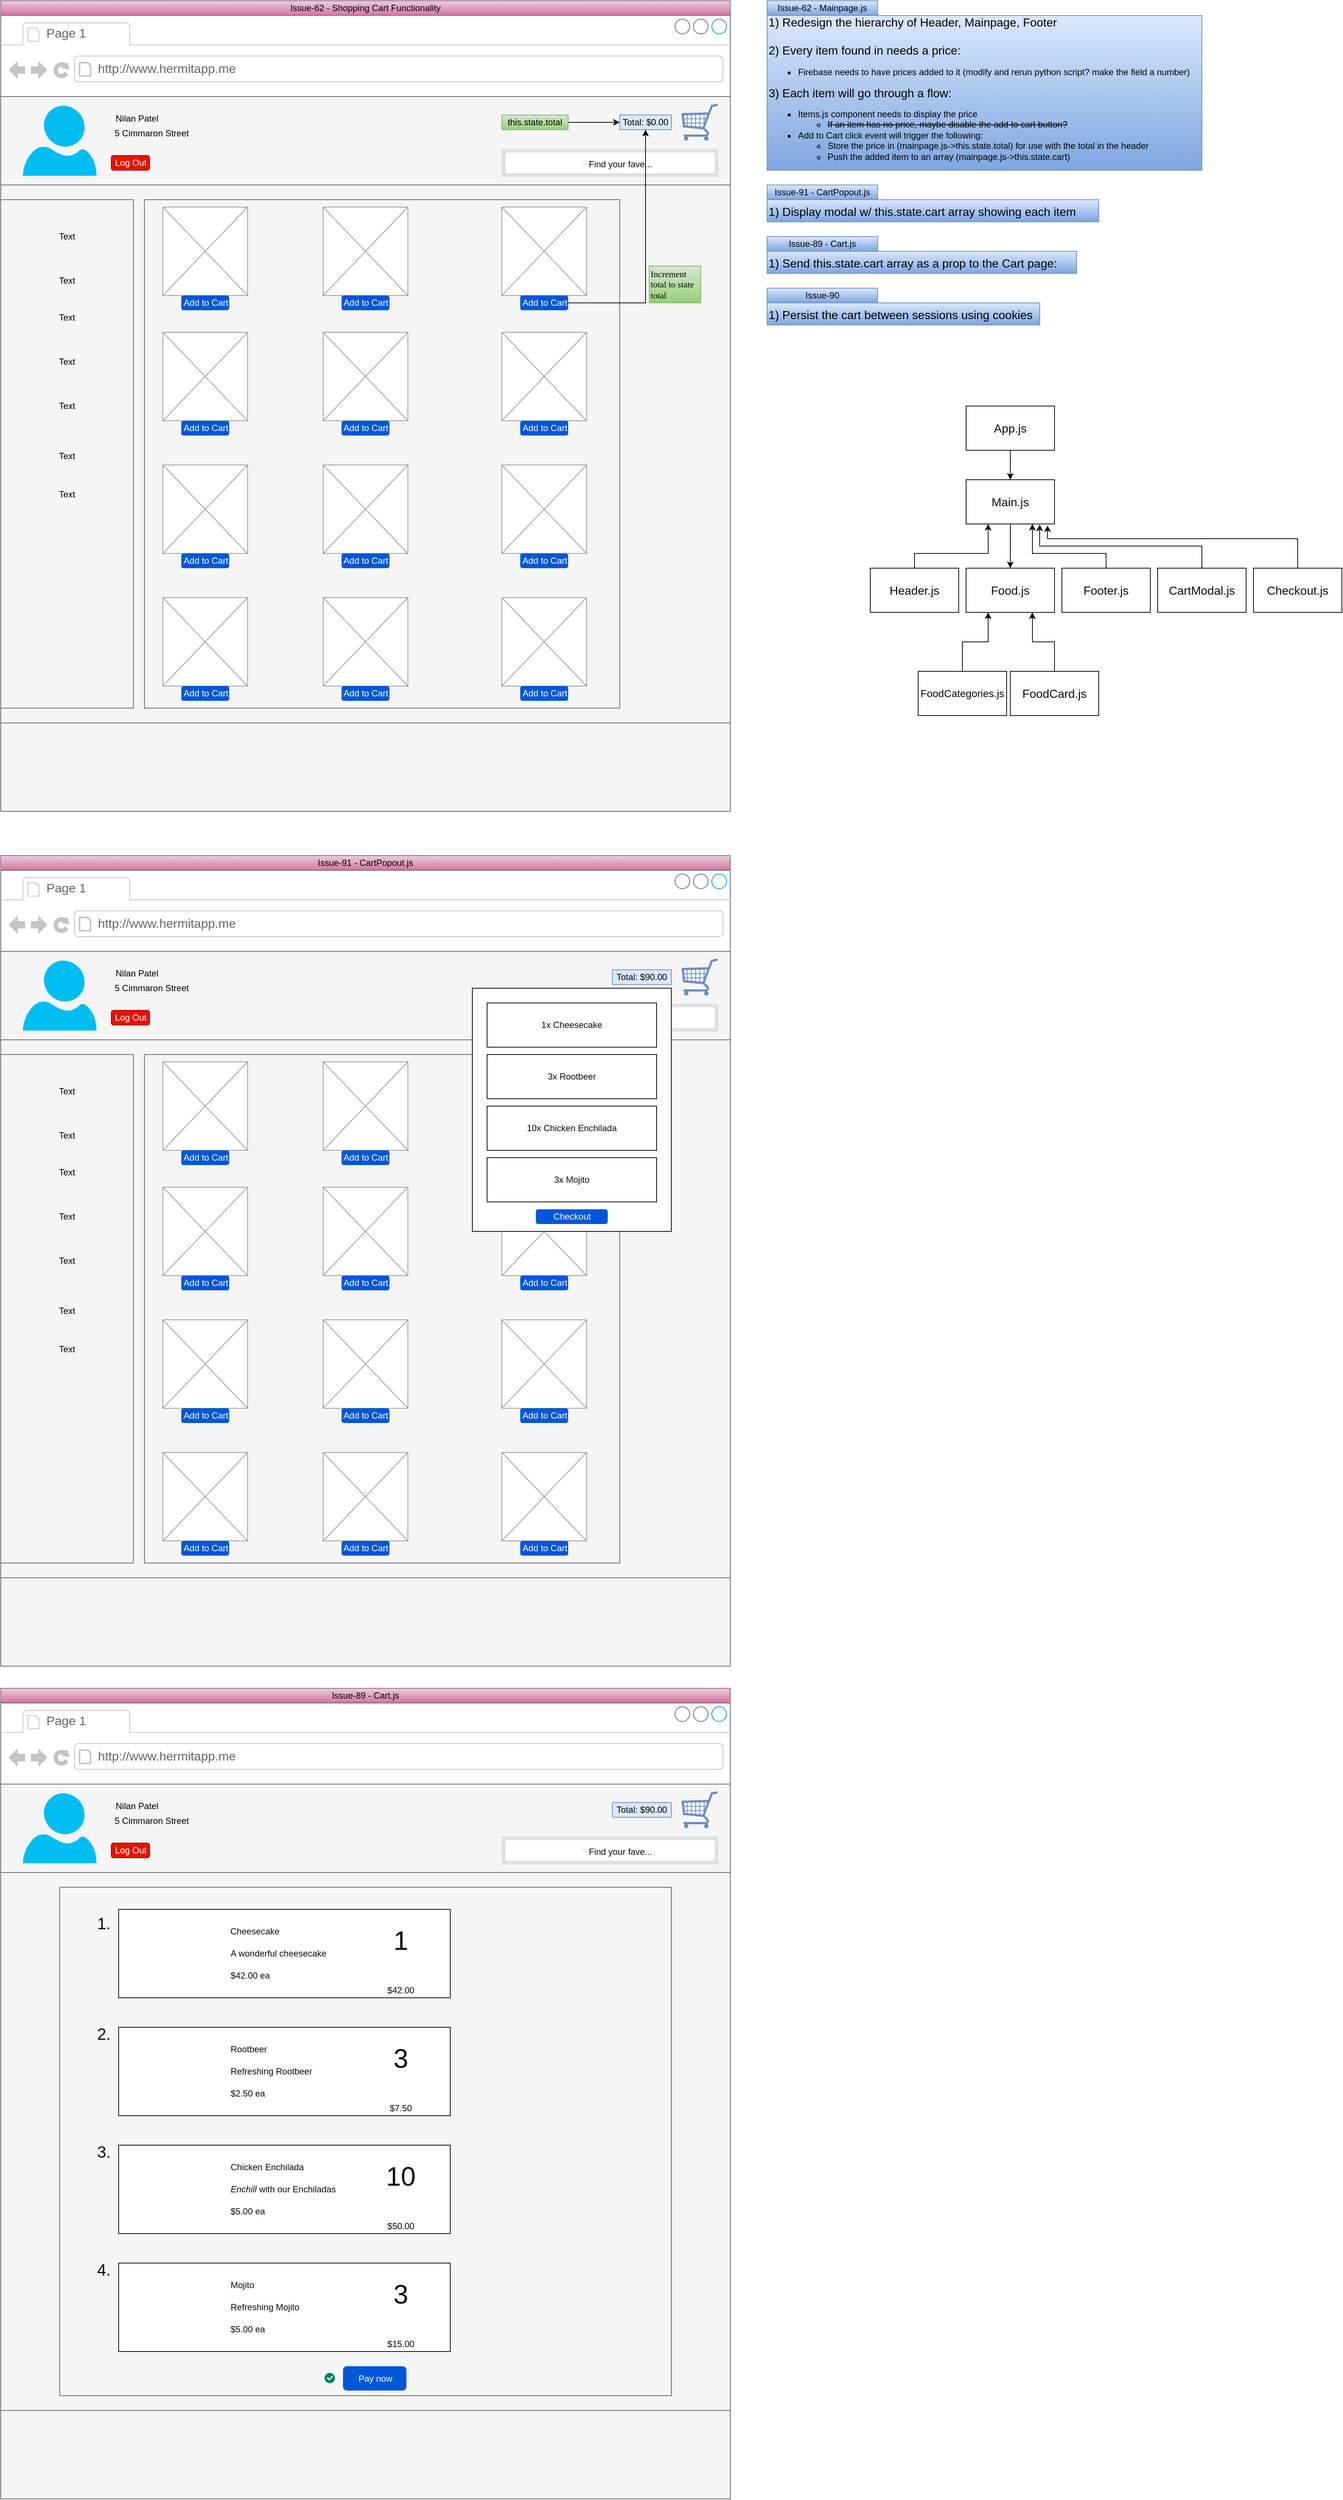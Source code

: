 <mxfile version="14.1.9" type="github">
  <diagram id="E8qc7Ti0PEUZ3x-3uVXx" name="Page-1">
    <mxGraphModel dx="1110" dy="1191" grid="1" gridSize="10" guides="1" tooltips="1" connect="1" arrows="1" fold="1" page="1" pageScale="1" pageWidth="850" pageHeight="1100" math="0" shadow="0">
      <root>
        <mxCell id="0" />
        <mxCell id="1" parent="0" />
        <mxCell id="voar_PhkFG0bLgyoQQv7-1" value="" style="strokeWidth=1;shadow=0;dashed=0;align=center;html=1;shape=mxgraph.mockup.containers.browserWindow;rSize=0;strokeColor=#666666;strokeColor2=#008cff;strokeColor3=#c4c4c4;mainText=,;recursiveResize=0;" parent="1" vertex="1">
          <mxGeometry x="880" y="40" width="990" height="1080" as="geometry" />
        </mxCell>
        <mxCell id="voar_PhkFG0bLgyoQQv7-365" value="" style="rounded=0;whiteSpace=wrap;html=1;gradientColor=#ea6b66;fontSize=12;align=left;fillColor=#f8cecc;strokeColor=#b85450;" parent="voar_PhkFG0bLgyoQQv7-1" vertex="1">
          <mxGeometry x="4" y="230" width="920" height="710" as="geometry" />
        </mxCell>
        <mxCell id="voar_PhkFG0bLgyoQQv7-2" value="" style="rounded=0;whiteSpace=wrap;html=1;align=left;fillColor=#f5f5f5;strokeColor=#666666;fontColor=#333333;" parent="voar_PhkFG0bLgyoQQv7-1" vertex="1">
          <mxGeometry y="230" width="990" height="730" as="geometry" />
        </mxCell>
        <mxCell id="voar_PhkFG0bLgyoQQv7-3" value="Page 1" style="strokeWidth=1;shadow=0;dashed=0;align=center;html=1;shape=mxgraph.mockup.containers.anchor;fontSize=17;fontColor=#666666;align=left;" parent="voar_PhkFG0bLgyoQQv7-1" vertex="1">
          <mxGeometry x="60" y="12" width="110" height="26" as="geometry" />
        </mxCell>
        <mxCell id="voar_PhkFG0bLgyoQQv7-4" value="http://www.hermitapp.me" style="strokeWidth=1;shadow=0;dashed=0;align=center;html=1;shape=mxgraph.mockup.containers.anchor;rSize=0;fontSize=17;fontColor=#666666;align=left;" parent="voar_PhkFG0bLgyoQQv7-1" vertex="1">
          <mxGeometry x="130" y="60" width="250" height="26" as="geometry" />
        </mxCell>
        <mxCell id="voar_PhkFG0bLgyoQQv7-5" value="" style="rounded=0;whiteSpace=wrap;html=1;fillColor=#f5f5f5;strokeColor=#666666;fontColor=#333333;" parent="voar_PhkFG0bLgyoQQv7-1" vertex="1">
          <mxGeometry y="110" width="990" height="120" as="geometry" />
        </mxCell>
        <mxCell id="voar_PhkFG0bLgyoQQv7-6" value="" style="verticalLabelPosition=bottom;html=1;verticalAlign=top;align=center;strokeColor=none;fillColor=#00BEF2;shape=mxgraph.azure.user;" parent="voar_PhkFG0bLgyoQQv7-1" vertex="1">
          <mxGeometry x="30" y="122.5" width="100" height="95" as="geometry" />
        </mxCell>
        <mxCell id="voar_PhkFG0bLgyoQQv7-7" value="Nilan Patel" style="text;html=1;strokeColor=none;fillColor=none;align=center;verticalAlign=middle;whiteSpace=wrap;rounded=0;" parent="voar_PhkFG0bLgyoQQv7-1" vertex="1">
          <mxGeometry x="150" y="130" width="70" height="20" as="geometry" />
        </mxCell>
        <mxCell id="voar_PhkFG0bLgyoQQv7-8" value="5 Cimmaron Street" style="text;html=1;strokeColor=none;fillColor=none;align=center;verticalAlign=middle;whiteSpace=wrap;rounded=0;" parent="voar_PhkFG0bLgyoQQv7-1" vertex="1">
          <mxGeometry x="150" y="150" width="110" height="20" as="geometry" />
        </mxCell>
        <mxCell id="voar_PhkFG0bLgyoQQv7-9" value="Log Out" style="rounded=1;fillColor=#e51400;align=center;strokeColor=#B20000;html=1;fontSize=12;fontColor=#ffffff;" parent="voar_PhkFG0bLgyoQQv7-1" vertex="1">
          <mxGeometry x="150" y="190" width="52" height="20" as="geometry" />
        </mxCell>
        <mxCell id="voar_PhkFG0bLgyoQQv7-10" value="" style="shape=rect;fillColor=#e0e0e0;strokeColor=none;" parent="voar_PhkFG0bLgyoQQv7-1" vertex="1">
          <mxGeometry x="680" y="181" width="294" height="38" as="geometry" />
        </mxCell>
        <mxCell id="voar_PhkFG0bLgyoQQv7-11" value="" style="html=1;strokeWidth=1;shadow=0;dashed=0;shape=mxgraph.ios7ui.marginRect;rx=3;ry=3;rectMargin=5;strokeColor=none;" parent="voar_PhkFG0bLgyoQQv7-10" vertex="1">
          <mxGeometry width="294" height="38" as="geometry" />
        </mxCell>
        <mxCell id="voar_PhkFG0bLgyoQQv7-12" value="Find your fave..." style="shape=mxgraph.ios7.icons.looking_glass;strokeColor=#e0e0e0;fillColor=none;labelPosition=right;verticalLabelPosition=middle;align=left;verticalAlign=middle;fontSize=12;fontStyle=0;spacingTop=2;fontColor=#0D0D0D;" parent="voar_PhkFG0bLgyoQQv7-10" vertex="1">
          <mxGeometry x="0.5" y="0.5" width="6" height="6" relative="1" as="geometry">
            <mxPoint x="-37" y="-3" as="offset" />
          </mxGeometry>
        </mxCell>
        <mxCell id="voar_PhkFG0bLgyoQQv7-13" value="" style="verticalLabelPosition=bottom;shadow=0;dashed=0;align=center;html=1;verticalAlign=top;strokeWidth=1;shape=mxgraph.mockup.misc.shoppingCart;strokeColor=#6c8ebf;fillColor=#dae8fc;" parent="voar_PhkFG0bLgyoQQv7-1" vertex="1">
          <mxGeometry x="924" y="120" width="50" height="50" as="geometry" />
        </mxCell>
        <mxCell id="voar_PhkFG0bLgyoQQv7-14" value="" style="rounded=0;whiteSpace=wrap;html=1;fillColor=#f5f5f5;strokeColor=#666666;fontColor=#333333;" parent="voar_PhkFG0bLgyoQQv7-1" vertex="1">
          <mxGeometry y="960" width="990" height="120" as="geometry" />
        </mxCell>
        <mxCell id="voar_PhkFG0bLgyoQQv7-15" value="Total: $0.00" style="text;html=1;strokeColor=#6c8ebf;fillColor=#dae8fc;align=center;verticalAlign=middle;whiteSpace=wrap;rounded=0;" parent="voar_PhkFG0bLgyoQQv7-1" vertex="1">
          <mxGeometry x="840" y="135" width="70" height="20" as="geometry" />
        </mxCell>
        <mxCell id="voar_PhkFG0bLgyoQQv7-16" value="" style="rounded=0;whiteSpace=wrap;html=1;fillColor=#f5f5f5;strokeColor=#666666;fontColor=#333333;" parent="voar_PhkFG0bLgyoQQv7-1" vertex="1">
          <mxGeometry y="250" width="180" height="690" as="geometry" />
        </mxCell>
        <mxCell id="voar_PhkFG0bLgyoQQv7-17" value="" style="rounded=0;whiteSpace=wrap;html=1;fillColor=#f5f5f5;strokeColor=#666666;fontColor=#333333;" parent="voar_PhkFG0bLgyoQQv7-1" vertex="1">
          <mxGeometry x="195" y="250" width="645" height="690" as="geometry" />
        </mxCell>
        <mxCell id="voar_PhkFG0bLgyoQQv7-18" value="Text" style="text;html=1;strokeColor=none;fillColor=none;align=center;verticalAlign=middle;whiteSpace=wrap;rounded=0;" parent="voar_PhkFG0bLgyoQQv7-1" vertex="1">
          <mxGeometry y="280" width="180" height="40" as="geometry" />
        </mxCell>
        <mxCell id="voar_PhkFG0bLgyoQQv7-19" value="Text" style="text;html=1;strokeColor=none;fillColor=none;align=center;verticalAlign=middle;whiteSpace=wrap;rounded=0;" parent="voar_PhkFG0bLgyoQQv7-1" vertex="1">
          <mxGeometry y="340" width="180" height="40" as="geometry" />
        </mxCell>
        <mxCell id="voar_PhkFG0bLgyoQQv7-20" value="Text" style="text;html=1;strokeColor=none;fillColor=none;align=center;verticalAlign=middle;whiteSpace=wrap;rounded=0;" parent="voar_PhkFG0bLgyoQQv7-1" vertex="1">
          <mxGeometry y="390" width="180" height="40" as="geometry" />
        </mxCell>
        <mxCell id="voar_PhkFG0bLgyoQQv7-21" value="Text" style="text;html=1;strokeColor=none;fillColor=none;align=center;verticalAlign=middle;whiteSpace=wrap;rounded=0;" parent="voar_PhkFG0bLgyoQQv7-1" vertex="1">
          <mxGeometry y="450" width="180" height="40" as="geometry" />
        </mxCell>
        <mxCell id="voar_PhkFG0bLgyoQQv7-22" value="Text" style="text;html=1;strokeColor=none;fillColor=none;align=center;verticalAlign=middle;whiteSpace=wrap;rounded=0;" parent="voar_PhkFG0bLgyoQQv7-1" vertex="1">
          <mxGeometry y="510" width="180" height="40" as="geometry" />
        </mxCell>
        <mxCell id="voar_PhkFG0bLgyoQQv7-23" value="Text" style="text;html=1;strokeColor=none;fillColor=none;align=center;verticalAlign=middle;whiteSpace=wrap;rounded=0;" parent="voar_PhkFG0bLgyoQQv7-1" vertex="1">
          <mxGeometry y="575" width="180" height="45" as="geometry" />
        </mxCell>
        <mxCell id="voar_PhkFG0bLgyoQQv7-24" value="Text" style="text;html=1;strokeColor=none;fillColor=none;align=center;verticalAlign=middle;whiteSpace=wrap;rounded=0;" parent="voar_PhkFG0bLgyoQQv7-1" vertex="1">
          <mxGeometry y="630" width="180" height="40" as="geometry" />
        </mxCell>
        <mxCell id="voar_PhkFG0bLgyoQQv7-25" value="" style="verticalLabelPosition=bottom;shadow=0;dashed=0;align=center;html=1;verticalAlign=top;strokeWidth=1;shape=mxgraph.mockup.graphics.simpleIcon;strokeColor=#999999;fillColor=#ffffff;" parent="voar_PhkFG0bLgyoQQv7-1" vertex="1">
          <mxGeometry x="220" y="790" width="115" height="120" as="geometry" />
        </mxCell>
        <mxCell id="voar_PhkFG0bLgyoQQv7-26" value="" style="verticalLabelPosition=bottom;shadow=0;dashed=0;align=center;html=1;verticalAlign=top;strokeWidth=1;shape=mxgraph.mockup.graphics.simpleIcon;strokeColor=#999999;fillColor=#ffffff;" parent="voar_PhkFG0bLgyoQQv7-1" vertex="1">
          <mxGeometry x="437.5" y="790" width="115" height="120" as="geometry" />
        </mxCell>
        <mxCell id="voar_PhkFG0bLgyoQQv7-27" value="" style="verticalLabelPosition=bottom;shadow=0;dashed=0;align=center;html=1;verticalAlign=top;strokeWidth=1;shape=mxgraph.mockup.graphics.simpleIcon;strokeColor=#999999;fillColor=#ffffff;" parent="voar_PhkFG0bLgyoQQv7-1" vertex="1">
          <mxGeometry x="680" y="790" width="115" height="120" as="geometry" />
        </mxCell>
        <mxCell id="voar_PhkFG0bLgyoQQv7-28" value="" style="verticalLabelPosition=bottom;shadow=0;dashed=0;align=center;html=1;verticalAlign=top;strokeWidth=1;shape=mxgraph.mockup.graphics.simpleIcon;strokeColor=#999999;fillColor=#ffffff;" parent="voar_PhkFG0bLgyoQQv7-1" vertex="1">
          <mxGeometry x="220" y="610" width="115" height="120" as="geometry" />
        </mxCell>
        <mxCell id="voar_PhkFG0bLgyoQQv7-29" value="" style="verticalLabelPosition=bottom;shadow=0;dashed=0;align=center;html=1;verticalAlign=top;strokeWidth=1;shape=mxgraph.mockup.graphics.simpleIcon;strokeColor=#999999;fillColor=#ffffff;" parent="voar_PhkFG0bLgyoQQv7-1" vertex="1">
          <mxGeometry x="437.5" y="610" width="115" height="120" as="geometry" />
        </mxCell>
        <mxCell id="voar_PhkFG0bLgyoQQv7-30" value="" style="verticalLabelPosition=bottom;shadow=0;dashed=0;align=center;html=1;verticalAlign=top;strokeWidth=1;shape=mxgraph.mockup.graphics.simpleIcon;strokeColor=#999999;fillColor=#ffffff;" parent="voar_PhkFG0bLgyoQQv7-1" vertex="1">
          <mxGeometry x="680" y="610" width="115" height="120" as="geometry" />
        </mxCell>
        <mxCell id="voar_PhkFG0bLgyoQQv7-31" value="" style="verticalLabelPosition=bottom;shadow=0;dashed=0;align=center;html=1;verticalAlign=top;strokeWidth=1;shape=mxgraph.mockup.graphics.simpleIcon;strokeColor=#999999;fillColor=#ffffff;" parent="voar_PhkFG0bLgyoQQv7-1" vertex="1">
          <mxGeometry x="220" y="430" width="115" height="120" as="geometry" />
        </mxCell>
        <mxCell id="voar_PhkFG0bLgyoQQv7-32" value="" style="verticalLabelPosition=bottom;shadow=0;dashed=0;align=center;html=1;verticalAlign=top;strokeWidth=1;shape=mxgraph.mockup.graphics.simpleIcon;strokeColor=#999999;fillColor=#ffffff;" parent="voar_PhkFG0bLgyoQQv7-1" vertex="1">
          <mxGeometry x="437.5" y="430" width="115" height="120" as="geometry" />
        </mxCell>
        <mxCell id="voar_PhkFG0bLgyoQQv7-33" value="" style="verticalLabelPosition=bottom;shadow=0;dashed=0;align=center;html=1;verticalAlign=top;strokeWidth=1;shape=mxgraph.mockup.graphics.simpleIcon;strokeColor=#999999;fillColor=#ffffff;" parent="voar_PhkFG0bLgyoQQv7-1" vertex="1">
          <mxGeometry x="680" y="430" width="115" height="120" as="geometry" />
        </mxCell>
        <mxCell id="voar_PhkFG0bLgyoQQv7-34" value="" style="verticalLabelPosition=bottom;shadow=0;dashed=0;align=center;html=1;verticalAlign=top;strokeWidth=1;shape=mxgraph.mockup.graphics.simpleIcon;strokeColor=#999999;fillColor=#ffffff;" parent="voar_PhkFG0bLgyoQQv7-1" vertex="1">
          <mxGeometry x="220" y="260" width="115" height="120" as="geometry" />
        </mxCell>
        <mxCell id="voar_PhkFG0bLgyoQQv7-35" value="" style="verticalLabelPosition=bottom;shadow=0;dashed=0;align=center;html=1;verticalAlign=top;strokeWidth=1;shape=mxgraph.mockup.graphics.simpleIcon;strokeColor=#999999;fillColor=#ffffff;" parent="voar_PhkFG0bLgyoQQv7-1" vertex="1">
          <mxGeometry x="437.5" y="260" width="115" height="120" as="geometry" />
        </mxCell>
        <mxCell id="voar_PhkFG0bLgyoQQv7-36" value="" style="verticalLabelPosition=bottom;shadow=0;dashed=0;align=center;html=1;verticalAlign=top;strokeWidth=1;shape=mxgraph.mockup.graphics.simpleIcon;strokeColor=#999999;fillColor=#ffffff;" parent="voar_PhkFG0bLgyoQQv7-1" vertex="1">
          <mxGeometry x="680" y="260" width="115" height="120" as="geometry" />
        </mxCell>
        <mxCell id="voar_PhkFG0bLgyoQQv7-49" value="Add to Cart" style="rounded=1;fillColor=#0057D8;align=center;strokeColor=none;html=1;fontColor=#ffffff;fontSize=12" parent="voar_PhkFG0bLgyoQQv7-1" vertex="1">
          <mxGeometry x="245" y="380" width="65" height="20" as="geometry" />
        </mxCell>
        <mxCell id="voar_PhkFG0bLgyoQQv7-64" value="Add to Cart" style="rounded=1;fillColor=#0057D8;align=center;strokeColor=none;html=1;fontColor=#ffffff;fontSize=12" parent="voar_PhkFG0bLgyoQQv7-1" vertex="1">
          <mxGeometry x="462.5" y="380" width="65" height="20" as="geometry" />
        </mxCell>
        <mxCell id="voar_PhkFG0bLgyoQQv7-75" style="edgeStyle=orthogonalEdgeStyle;rounded=0;orthogonalLoop=1;jettySize=auto;html=1;entryX=0.5;entryY=1;entryDx=0;entryDy=0;fontColor=#0D0D0D;" parent="voar_PhkFG0bLgyoQQv7-1" source="voar_PhkFG0bLgyoQQv7-65" target="voar_PhkFG0bLgyoQQv7-15" edge="1">
          <mxGeometry relative="1" as="geometry" />
        </mxCell>
        <mxCell id="voar_PhkFG0bLgyoQQv7-65" value="Add to Cart" style="rounded=1;fillColor=#0057D8;align=center;strokeColor=none;html=1;fontColor=#ffffff;fontSize=12" parent="voar_PhkFG0bLgyoQQv7-1" vertex="1">
          <mxGeometry x="705" y="380" width="65" height="20" as="geometry" />
        </mxCell>
        <mxCell id="voar_PhkFG0bLgyoQQv7-66" value="Add to Cart" style="rounded=1;fillColor=#0057D8;align=center;strokeColor=none;html=1;fontColor=#ffffff;fontSize=12" parent="voar_PhkFG0bLgyoQQv7-1" vertex="1">
          <mxGeometry x="245" y="550" width="65" height="20" as="geometry" />
        </mxCell>
        <mxCell id="voar_PhkFG0bLgyoQQv7-67" value="Add to Cart" style="rounded=1;fillColor=#0057D8;align=center;strokeColor=none;html=1;fontColor=#ffffff;fontSize=12" parent="voar_PhkFG0bLgyoQQv7-1" vertex="1">
          <mxGeometry x="462.5" y="550" width="65" height="20" as="geometry" />
        </mxCell>
        <mxCell id="voar_PhkFG0bLgyoQQv7-68" value="Add to Cart" style="rounded=1;fillColor=#0057D8;align=center;strokeColor=none;html=1;fontColor=#ffffff;fontSize=12" parent="voar_PhkFG0bLgyoQQv7-1" vertex="1">
          <mxGeometry x="705" y="550" width="65" height="20" as="geometry" />
        </mxCell>
        <mxCell id="voar_PhkFG0bLgyoQQv7-69" value="Add to Cart" style="rounded=1;fillColor=#0057D8;align=center;strokeColor=none;html=1;fontColor=#ffffff;fontSize=12" parent="voar_PhkFG0bLgyoQQv7-1" vertex="1">
          <mxGeometry x="245" y="730" width="65" height="20" as="geometry" />
        </mxCell>
        <mxCell id="voar_PhkFG0bLgyoQQv7-70" value="Add to Cart" style="rounded=1;fillColor=#0057D8;align=center;strokeColor=none;html=1;fontColor=#ffffff;fontSize=12" parent="voar_PhkFG0bLgyoQQv7-1" vertex="1">
          <mxGeometry x="462.5" y="730" width="65" height="20" as="geometry" />
        </mxCell>
        <mxCell id="voar_PhkFG0bLgyoQQv7-71" value="Add to Cart" style="rounded=1;fillColor=#0057D8;align=center;strokeColor=none;html=1;fontColor=#ffffff;fontSize=12" parent="voar_PhkFG0bLgyoQQv7-1" vertex="1">
          <mxGeometry x="705" y="730" width="65" height="20" as="geometry" />
        </mxCell>
        <mxCell id="voar_PhkFG0bLgyoQQv7-72" value="Add to Cart" style="rounded=1;fillColor=#0057D8;align=center;strokeColor=none;html=1;fontColor=#ffffff;fontSize=12" parent="voar_PhkFG0bLgyoQQv7-1" vertex="1">
          <mxGeometry x="245" y="910" width="65" height="20" as="geometry" />
        </mxCell>
        <mxCell id="voar_PhkFG0bLgyoQQv7-73" value="Add to Cart" style="rounded=1;fillColor=#0057D8;align=center;strokeColor=none;html=1;fontColor=#ffffff;fontSize=12" parent="voar_PhkFG0bLgyoQQv7-1" vertex="1">
          <mxGeometry x="462.5" y="910" width="65" height="20" as="geometry" />
        </mxCell>
        <mxCell id="voar_PhkFG0bLgyoQQv7-74" value="Add to Cart" style="rounded=1;fillColor=#0057D8;align=center;strokeColor=none;html=1;fontColor=#ffffff;fontSize=12" parent="voar_PhkFG0bLgyoQQv7-1" vertex="1">
          <mxGeometry x="705" y="910" width="65" height="20" as="geometry" />
        </mxCell>
        <mxCell id="voar_PhkFG0bLgyoQQv7-76" value="&lt;div align=&quot;left&quot;&gt;&lt;font face=&quot;Verdana&quot;&gt;Increment total to state total&lt;/font&gt;&lt;/div&gt;" style="text;html=1;strokeColor=#82b366;fillColor=#d5e8d4;align=left;verticalAlign=middle;whiteSpace=wrap;rounded=0;gradientColor=#97d077;" parent="voar_PhkFG0bLgyoQQv7-1" vertex="1">
          <mxGeometry x="880" y="340" width="70" height="50" as="geometry" />
        </mxCell>
        <mxCell id="voar_PhkFG0bLgyoQQv7-79" style="edgeStyle=orthogonalEdgeStyle;rounded=0;orthogonalLoop=1;jettySize=auto;html=1;fontColor=#0D0D0D;" parent="voar_PhkFG0bLgyoQQv7-1" source="voar_PhkFG0bLgyoQQv7-78" target="voar_PhkFG0bLgyoQQv7-15" edge="1">
          <mxGeometry relative="1" as="geometry" />
        </mxCell>
        <mxCell id="voar_PhkFG0bLgyoQQv7-78" value="this.state.total" style="text;html=1;align=center;verticalAlign=middle;whiteSpace=wrap;rounded=0;fillColor=#d5e8d4;strokeColor=#82b366;gradientColor=#97d077;" parent="voar_PhkFG0bLgyoQQv7-1" vertex="1">
          <mxGeometry x="680" y="135" width="90" height="20" as="geometry" />
        </mxCell>
        <mxCell id="voar_PhkFG0bLgyoQQv7-80" value="&lt;div align=&quot;left&quot;&gt;&lt;font style=&quot;font-size: 16px&quot;&gt;1) Redesign the hierarchy of Header, Mainpage, Footer&lt;br&gt;&lt;/font&gt;&lt;/div&gt;&lt;div align=&quot;left&quot;&gt;&lt;font style=&quot;font-size: 16px&quot;&gt;&lt;br&gt;&lt;/font&gt;&lt;/div&gt;&lt;div align=&quot;left&quot;&gt;&lt;font style=&quot;font-size: 16px&quot;&gt;2) &lt;/font&gt;&lt;font style=&quot;font-size: 16px&quot;&gt;Every item found in needs a price:&lt;br&gt;&lt;/font&gt;&lt;/div&gt;&lt;div style=&quot;font-size: 16px&quot; align=&quot;left&quot;&gt;&lt;ul style=&quot;font-size: 12px&quot;&gt;&lt;li&gt;&lt;font style=&quot;font-size: 12px&quot;&gt;Firebase needs to have prices added to it (modify and rerun python script? make the field a number)&lt;/font&gt;&lt;br&gt;&lt;/li&gt;&lt;/ul&gt;&lt;div&gt;3) Each item will go through a flow:&lt;br&gt;&lt;/div&gt;&lt;div style=&quot;font-size: 12px&quot;&gt;&lt;ul&gt;&lt;li&gt;Items.js component needs to display the price&lt;/li&gt;&lt;ul&gt;&lt;li&gt;&lt;strike&gt;If an item has no price, maybe disable the add to cart button?&lt;/strike&gt;&lt;br&gt;&lt;/li&gt;&lt;/ul&gt;&lt;li&gt;Add to Cart click event will trigger the following:&lt;/li&gt;&lt;ul&gt;&lt;li&gt;Store the price in (mainpage.js-&amp;gt;this.state.total) for use with the total in the header&lt;br&gt;&lt;/li&gt;&lt;li&gt;Push the added item to an array (mainpage.js-&amp;gt;this.state.cart)&lt;/li&gt;&lt;/ul&gt;&lt;/ul&gt;&lt;/div&gt;&lt;/div&gt;" style="text;html=1;strokeColor=#6c8ebf;fillColor=#dae8fc;align=left;verticalAlign=middle;whiteSpace=wrap;rounded=0;fontSize=12;gradientColor=#7ea6e0;" parent="1" vertex="1">
          <mxGeometry x="1920" y="40" width="590" height="210" as="geometry" />
        </mxCell>
        <mxCell id="Zj7qV_2XkBF9BXG2GJdS-5" style="edgeStyle=orthogonalEdgeStyle;rounded=0;orthogonalLoop=1;jettySize=auto;html=1;entryX=0.25;entryY=1;entryDx=0;entryDy=0;" parent="1" source="voar_PhkFG0bLgyoQQv7-81" target="Zj7qV_2XkBF9BXG2GJdS-1" edge="1">
          <mxGeometry relative="1" as="geometry" />
        </mxCell>
        <mxCell id="voar_PhkFG0bLgyoQQv7-81" value="&lt;font style=&quot;font-size: 14px&quot;&gt;FoodCategories.js&lt;/font&gt;" style="rounded=0;whiteSpace=wrap;html=1;gradientColor=none;fontSize=12;fontColor=#0D0D0D;" parent="1" vertex="1">
          <mxGeometry x="2125" y="930" width="120" height="60" as="geometry" />
        </mxCell>
        <mxCell id="Zj7qV_2XkBF9BXG2GJdS-6" style="edgeStyle=orthogonalEdgeStyle;rounded=0;orthogonalLoop=1;jettySize=auto;html=1;entryX=0.75;entryY=1;entryDx=0;entryDy=0;" parent="1" source="voar_PhkFG0bLgyoQQv7-82" target="Zj7qV_2XkBF9BXG2GJdS-1" edge="1">
          <mxGeometry relative="1" as="geometry" />
        </mxCell>
        <mxCell id="voar_PhkFG0bLgyoQQv7-82" value="&lt;font style=&quot;font-size: 16px&quot;&gt;FoodCard.js&lt;/font&gt;" style="rounded=0;whiteSpace=wrap;html=1;gradientColor=none;fontSize=12;fontColor=#0D0D0D;" parent="1" vertex="1">
          <mxGeometry x="2250" y="930" width="120" height="60" as="geometry" />
        </mxCell>
        <mxCell id="Zj7qV_2XkBF9BXG2GJdS-2" style="edgeStyle=orthogonalEdgeStyle;rounded=0;orthogonalLoop=1;jettySize=auto;html=1;entryX=0.5;entryY=0;entryDx=0;entryDy=0;" parent="1" source="voar_PhkFG0bLgyoQQv7-103" target="Zj7qV_2XkBF9BXG2GJdS-1" edge="1">
          <mxGeometry relative="1" as="geometry" />
        </mxCell>
        <mxCell id="voar_PhkFG0bLgyoQQv7-103" value="&lt;div style=&quot;font-size: 16px&quot;&gt;Main.js&lt;/div&gt;" style="rounded=0;whiteSpace=wrap;html=1;gradientColor=none;fontSize=12;fontColor=#0D0D0D;" parent="1" vertex="1">
          <mxGeometry x="2190" y="670" width="120" height="60" as="geometry" />
        </mxCell>
        <mxCell id="voar_PhkFG0bLgyoQQv7-109" style="edgeStyle=orthogonalEdgeStyle;rounded=0;orthogonalLoop=1;jettySize=auto;html=1;entryX=0.5;entryY=0;entryDx=0;entryDy=0;fontSize=12;fontColor=#0D0D0D;" parent="1" source="voar_PhkFG0bLgyoQQv7-105" target="voar_PhkFG0bLgyoQQv7-103" edge="1">
          <mxGeometry relative="1" as="geometry" />
        </mxCell>
        <mxCell id="voar_PhkFG0bLgyoQQv7-105" value="&lt;div style=&quot;font-size: 16px&quot;&gt;&lt;font style=&quot;font-size: 16px&quot;&gt;App.js&lt;/font&gt;&lt;/div&gt;" style="rounded=0;whiteSpace=wrap;html=1;gradientColor=none;fontSize=12;fontColor=#0D0D0D;" parent="1" vertex="1">
          <mxGeometry x="2190" y="570" width="120" height="60" as="geometry" />
        </mxCell>
        <mxCell id="Zj7qV_2XkBF9BXG2GJdS-8" style="edgeStyle=orthogonalEdgeStyle;rounded=0;orthogonalLoop=1;jettySize=auto;html=1;entryX=0.75;entryY=1;entryDx=0;entryDy=0;" parent="1" source="voar_PhkFG0bLgyoQQv7-107" target="voar_PhkFG0bLgyoQQv7-103" edge="1">
          <mxGeometry relative="1" as="geometry">
            <Array as="points">
              <mxPoint x="2380" y="770" />
              <mxPoint x="2280" y="770" />
            </Array>
          </mxGeometry>
        </mxCell>
        <mxCell id="voar_PhkFG0bLgyoQQv7-107" value="&lt;font style=&quot;font-size: 16px&quot;&gt;Footer.js&lt;/font&gt;" style="rounded=0;whiteSpace=wrap;html=1;gradientColor=none;fontSize=12;fontColor=#0D0D0D;" parent="1" vertex="1">
          <mxGeometry x="2320" y="790" width="120" height="60" as="geometry" />
        </mxCell>
        <mxCell id="Zj7qV_2XkBF9BXG2GJdS-11" style="edgeStyle=orthogonalEdgeStyle;rounded=0;orthogonalLoop=1;jettySize=auto;html=1;entryX=0.25;entryY=1;entryDx=0;entryDy=0;" parent="1" source="voar_PhkFG0bLgyoQQv7-108" target="voar_PhkFG0bLgyoQQv7-103" edge="1">
          <mxGeometry relative="1" as="geometry">
            <Array as="points">
              <mxPoint x="2120" y="770" />
              <mxPoint x="2220" y="770" />
            </Array>
          </mxGeometry>
        </mxCell>
        <mxCell id="voar_PhkFG0bLgyoQQv7-108" value="&lt;font style=&quot;font-size: 16px&quot;&gt;Header.js&lt;/font&gt;" style="rounded=0;whiteSpace=wrap;html=1;gradientColor=none;fontSize=12;fontColor=#0D0D0D;" parent="1" vertex="1">
          <mxGeometry x="2060" y="790" width="120" height="60" as="geometry" />
        </mxCell>
        <mxCell id="Zj7qV_2XkBF9BXG2GJdS-12" style="edgeStyle=orthogonalEdgeStyle;rounded=0;orthogonalLoop=1;jettySize=auto;html=1;entryX=0.832;entryY=1.014;entryDx=0;entryDy=0;entryPerimeter=0;" parent="1" source="voar_PhkFG0bLgyoQQv7-112" target="voar_PhkFG0bLgyoQQv7-103" edge="1">
          <mxGeometry relative="1" as="geometry">
            <Array as="points">
              <mxPoint x="2510" y="760" />
              <mxPoint x="2290" y="760" />
            </Array>
          </mxGeometry>
        </mxCell>
        <mxCell id="voar_PhkFG0bLgyoQQv7-112" value="&lt;font style=&quot;font-size: 16px&quot;&gt;CartModal.js&lt;/font&gt;" style="rounded=0;whiteSpace=wrap;html=1;gradientColor=none;fontSize=12;fontColor=#0D0D0D;" parent="1" vertex="1">
          <mxGeometry x="2450" y="790" width="120" height="60" as="geometry" />
        </mxCell>
        <mxCell id="Zj7qV_2XkBF9BXG2GJdS-9" style="edgeStyle=orthogonalEdgeStyle;rounded=0;orthogonalLoop=1;jettySize=auto;html=1;entryX=0.921;entryY=1.033;entryDx=0;entryDy=0;entryPerimeter=0;" parent="1" source="voar_PhkFG0bLgyoQQv7-113" target="voar_PhkFG0bLgyoQQv7-103" edge="1">
          <mxGeometry relative="1" as="geometry">
            <Array as="points">
              <mxPoint x="2640" y="750" />
              <mxPoint x="2300" y="750" />
            </Array>
          </mxGeometry>
        </mxCell>
        <mxCell id="voar_PhkFG0bLgyoQQv7-113" value="&lt;font style=&quot;font-size: 16px&quot;&gt;Checkout.js&lt;/font&gt;" style="rounded=0;whiteSpace=wrap;html=1;gradientColor=none;fontSize=12;fontColor=#0D0D0D;" parent="1" vertex="1">
          <mxGeometry x="2580" y="790" width="120" height="60" as="geometry" />
        </mxCell>
        <mxCell id="voar_PhkFG0bLgyoQQv7-123" value="&lt;font style=&quot;font-size: 16px&quot;&gt;1) Persist the cart between sessions using cookies&lt;br&gt;&lt;/font&gt;" style="text;whiteSpace=wrap;html=1;fontSize=12;gradientColor=#7ea6e0;fillColor=#dae8fc;strokeColor=#6c8ebf;" parent="1" vertex="1">
          <mxGeometry x="1920" y="430" width="370" height="30" as="geometry" />
        </mxCell>
        <mxCell id="voar_PhkFG0bLgyoQQv7-124" value="&lt;font style=&quot;font-size: 16px&quot;&gt;1) Send this.state.cart array as a prop to the Cart page:&lt;/font&gt;" style="text;whiteSpace=wrap;html=1;fontSize=12;gradientColor=#7ea6e0;fillColor=#dae8fc;strokeColor=#6c8ebf;" parent="1" vertex="1">
          <mxGeometry x="1920" y="360" width="420" height="30" as="geometry" />
        </mxCell>
        <mxCell id="voar_PhkFG0bLgyoQQv7-125" value="Issue-62 - Mainpage.js" style="text;html=1;align=center;verticalAlign=middle;whiteSpace=wrap;rounded=0;fontSize=12;gradientColor=#7ea6e0;fillColor=#dae8fc;strokeColor=#6c8ebf;" parent="1" vertex="1">
          <mxGeometry x="1920" y="20" width="150" height="20" as="geometry" />
        </mxCell>
        <mxCell id="voar_PhkFG0bLgyoQQv7-126" value="Issue-89 - Cart.js" style="text;html=1;align=center;verticalAlign=middle;whiteSpace=wrap;rounded=0;fontSize=12;gradientColor=#7ea6e0;fillColor=#dae8fc;strokeColor=#6c8ebf;" parent="1" vertex="1">
          <mxGeometry x="1920" y="340" width="150" height="20" as="geometry" />
        </mxCell>
        <mxCell id="voar_PhkFG0bLgyoQQv7-127" value="Issue-90" style="text;html=1;align=center;verticalAlign=middle;whiteSpace=wrap;rounded=0;fontSize=12;gradientColor=#7ea6e0;fillColor=#dae8fc;strokeColor=#6c8ebf;" parent="1" vertex="1">
          <mxGeometry x="1920" y="410" width="150" height="20" as="geometry" />
        </mxCell>
        <mxCell id="voar_PhkFG0bLgyoQQv7-129" value="Issue-62 - Shopping Cart Functionality" style="text;html=1;align=center;verticalAlign=middle;whiteSpace=wrap;rounded=0;fontSize=12;gradientColor=#d5739d;fillColor=#e6d0de;strokeColor=#996185;" parent="1" vertex="1">
          <mxGeometry x="880" y="20" width="990" height="20" as="geometry" />
        </mxCell>
        <mxCell id="voar_PhkFG0bLgyoQQv7-183" value="Issue-91 - CartPopout.js" style="text;html=1;align=center;verticalAlign=middle;whiteSpace=wrap;rounded=0;fontSize=12;gradientColor=#d5739d;fillColor=#e6d0de;strokeColor=#996185;" parent="1" vertex="1">
          <mxGeometry x="880" y="1180" width="990" height="20" as="geometry" />
        </mxCell>
        <mxCell id="voar_PhkFG0bLgyoQQv7-184" value="" style="strokeWidth=1;shadow=0;dashed=0;align=center;html=1;shape=mxgraph.mockup.containers.browserWindow;rSize=0;strokeColor=#666666;strokeColor2=#008cff;strokeColor3=#c4c4c4;mainText=,;recursiveResize=0;" parent="1" vertex="1">
          <mxGeometry x="880" y="1200" width="990" height="1080" as="geometry" />
        </mxCell>
        <mxCell id="voar_PhkFG0bLgyoQQv7-185" value="" style="rounded=0;whiteSpace=wrap;html=1;align=left;fillColor=#f5f5f5;strokeColor=#666666;fontColor=#333333;" parent="voar_PhkFG0bLgyoQQv7-184" vertex="1">
          <mxGeometry y="230" width="990" height="730" as="geometry" />
        </mxCell>
        <mxCell id="voar_PhkFG0bLgyoQQv7-186" value="Page 1" style="strokeWidth=1;shadow=0;dashed=0;align=center;html=1;shape=mxgraph.mockup.containers.anchor;fontSize=17;fontColor=#666666;align=left;" parent="voar_PhkFG0bLgyoQQv7-184" vertex="1">
          <mxGeometry x="60" y="12" width="110" height="26" as="geometry" />
        </mxCell>
        <mxCell id="voar_PhkFG0bLgyoQQv7-187" value="http://www.hermitapp.me" style="strokeWidth=1;shadow=0;dashed=0;align=center;html=1;shape=mxgraph.mockup.containers.anchor;rSize=0;fontSize=17;fontColor=#666666;align=left;" parent="voar_PhkFG0bLgyoQQv7-184" vertex="1">
          <mxGeometry x="130" y="60" width="250" height="26" as="geometry" />
        </mxCell>
        <mxCell id="voar_PhkFG0bLgyoQQv7-188" value="" style="rounded=0;whiteSpace=wrap;html=1;fillColor=#f5f5f5;strokeColor=#666666;fontColor=#333333;" parent="voar_PhkFG0bLgyoQQv7-184" vertex="1">
          <mxGeometry y="110" width="990" height="120" as="geometry" />
        </mxCell>
        <mxCell id="voar_PhkFG0bLgyoQQv7-189" value="" style="verticalLabelPosition=bottom;html=1;verticalAlign=top;align=center;strokeColor=none;fillColor=#00BEF2;shape=mxgraph.azure.user;" parent="voar_PhkFG0bLgyoQQv7-184" vertex="1">
          <mxGeometry x="30" y="122.5" width="100" height="95" as="geometry" />
        </mxCell>
        <mxCell id="voar_PhkFG0bLgyoQQv7-190" value="Nilan Patel" style="text;html=1;strokeColor=none;fillColor=none;align=center;verticalAlign=middle;whiteSpace=wrap;rounded=0;" parent="voar_PhkFG0bLgyoQQv7-184" vertex="1">
          <mxGeometry x="150" y="130" width="70" height="20" as="geometry" />
        </mxCell>
        <mxCell id="voar_PhkFG0bLgyoQQv7-191" value="5 Cimmaron Street" style="text;html=1;strokeColor=none;fillColor=none;align=center;verticalAlign=middle;whiteSpace=wrap;rounded=0;" parent="voar_PhkFG0bLgyoQQv7-184" vertex="1">
          <mxGeometry x="150" y="150" width="110" height="20" as="geometry" />
        </mxCell>
        <mxCell id="voar_PhkFG0bLgyoQQv7-192" value="Log Out" style="rounded=1;fillColor=#e51400;align=center;strokeColor=#B20000;html=1;fontSize=12;fontColor=#ffffff;" parent="voar_PhkFG0bLgyoQQv7-184" vertex="1">
          <mxGeometry x="150" y="190" width="52" height="20" as="geometry" />
        </mxCell>
        <mxCell id="voar_PhkFG0bLgyoQQv7-193" value="" style="shape=rect;fillColor=#e0e0e0;strokeColor=none;" parent="voar_PhkFG0bLgyoQQv7-184" vertex="1">
          <mxGeometry x="680" y="181" width="294" height="38" as="geometry" />
        </mxCell>
        <mxCell id="voar_PhkFG0bLgyoQQv7-194" value="" style="html=1;strokeWidth=1;shadow=0;dashed=0;shape=mxgraph.ios7ui.marginRect;rx=3;ry=3;rectMargin=5;strokeColor=none;" parent="voar_PhkFG0bLgyoQQv7-193" vertex="1">
          <mxGeometry width="294" height="38" as="geometry" />
        </mxCell>
        <mxCell id="voar_PhkFG0bLgyoQQv7-195" value="Find your fave..." style="shape=mxgraph.ios7.icons.looking_glass;strokeColor=#e0e0e0;fillColor=none;labelPosition=right;verticalLabelPosition=middle;align=left;verticalAlign=middle;fontSize=12;fontStyle=0;spacingTop=2;fontColor=#0D0D0D;" parent="voar_PhkFG0bLgyoQQv7-193" vertex="1">
          <mxGeometry x="0.5" y="0.5" width="6" height="6" relative="1" as="geometry">
            <mxPoint x="-37" y="-3" as="offset" />
          </mxGeometry>
        </mxCell>
        <mxCell id="voar_PhkFG0bLgyoQQv7-196" value="" style="verticalLabelPosition=bottom;shadow=0;dashed=0;align=center;html=1;verticalAlign=top;strokeWidth=1;shape=mxgraph.mockup.misc.shoppingCart;strokeColor=#6c8ebf;fillColor=#dae8fc;" parent="voar_PhkFG0bLgyoQQv7-184" vertex="1">
          <mxGeometry x="924" y="120" width="50" height="50" as="geometry" />
        </mxCell>
        <mxCell id="voar_PhkFG0bLgyoQQv7-197" value="" style="rounded=0;whiteSpace=wrap;html=1;fillColor=#f5f5f5;strokeColor=#666666;fontColor=#333333;" parent="voar_PhkFG0bLgyoQQv7-184" vertex="1">
          <mxGeometry y="960" width="990" height="120" as="geometry" />
        </mxCell>
        <mxCell id="voar_PhkFG0bLgyoQQv7-198" value="Total: $90.00" style="text;html=1;strokeColor=#6c8ebf;fillColor=#dae8fc;align=center;verticalAlign=middle;whiteSpace=wrap;rounded=0;" parent="voar_PhkFG0bLgyoQQv7-184" vertex="1">
          <mxGeometry x="830" y="135" width="80" height="20" as="geometry" />
        </mxCell>
        <mxCell id="voar_PhkFG0bLgyoQQv7-199" value="" style="rounded=0;whiteSpace=wrap;html=1;fillColor=#f5f5f5;strokeColor=#666666;fontColor=#333333;" parent="voar_PhkFG0bLgyoQQv7-184" vertex="1">
          <mxGeometry y="250" width="180" height="690" as="geometry" />
        </mxCell>
        <mxCell id="voar_PhkFG0bLgyoQQv7-200" value="" style="rounded=0;whiteSpace=wrap;html=1;fillColor=#f5f5f5;strokeColor=#666666;fontColor=#333333;" parent="voar_PhkFG0bLgyoQQv7-184" vertex="1">
          <mxGeometry x="195" y="250" width="645" height="690" as="geometry" />
        </mxCell>
        <mxCell id="voar_PhkFG0bLgyoQQv7-201" value="Text" style="text;html=1;strokeColor=none;fillColor=none;align=center;verticalAlign=middle;whiteSpace=wrap;rounded=0;" parent="voar_PhkFG0bLgyoQQv7-184" vertex="1">
          <mxGeometry y="280" width="180" height="40" as="geometry" />
        </mxCell>
        <mxCell id="voar_PhkFG0bLgyoQQv7-202" value="Text" style="text;html=1;strokeColor=none;fillColor=none;align=center;verticalAlign=middle;whiteSpace=wrap;rounded=0;" parent="voar_PhkFG0bLgyoQQv7-184" vertex="1">
          <mxGeometry y="340" width="180" height="40" as="geometry" />
        </mxCell>
        <mxCell id="voar_PhkFG0bLgyoQQv7-203" value="Text" style="text;html=1;strokeColor=none;fillColor=none;align=center;verticalAlign=middle;whiteSpace=wrap;rounded=0;" parent="voar_PhkFG0bLgyoQQv7-184" vertex="1">
          <mxGeometry y="390" width="180" height="40" as="geometry" />
        </mxCell>
        <mxCell id="voar_PhkFG0bLgyoQQv7-204" value="Text" style="text;html=1;strokeColor=none;fillColor=none;align=center;verticalAlign=middle;whiteSpace=wrap;rounded=0;" parent="voar_PhkFG0bLgyoQQv7-184" vertex="1">
          <mxGeometry y="450" width="180" height="40" as="geometry" />
        </mxCell>
        <mxCell id="voar_PhkFG0bLgyoQQv7-205" value="Text" style="text;html=1;strokeColor=none;fillColor=none;align=center;verticalAlign=middle;whiteSpace=wrap;rounded=0;" parent="voar_PhkFG0bLgyoQQv7-184" vertex="1">
          <mxGeometry y="510" width="180" height="40" as="geometry" />
        </mxCell>
        <mxCell id="voar_PhkFG0bLgyoQQv7-206" value="Text" style="text;html=1;strokeColor=none;fillColor=none;align=center;verticalAlign=middle;whiteSpace=wrap;rounded=0;" parent="voar_PhkFG0bLgyoQQv7-184" vertex="1">
          <mxGeometry y="575" width="180" height="45" as="geometry" />
        </mxCell>
        <mxCell id="voar_PhkFG0bLgyoQQv7-207" value="Text" style="text;html=1;strokeColor=none;fillColor=none;align=center;verticalAlign=middle;whiteSpace=wrap;rounded=0;" parent="voar_PhkFG0bLgyoQQv7-184" vertex="1">
          <mxGeometry y="630" width="180" height="40" as="geometry" />
        </mxCell>
        <mxCell id="voar_PhkFG0bLgyoQQv7-208" value="" style="verticalLabelPosition=bottom;shadow=0;dashed=0;align=center;html=1;verticalAlign=top;strokeWidth=1;shape=mxgraph.mockup.graphics.simpleIcon;strokeColor=#999999;fillColor=#ffffff;" parent="voar_PhkFG0bLgyoQQv7-184" vertex="1">
          <mxGeometry x="220" y="790" width="115" height="120" as="geometry" />
        </mxCell>
        <mxCell id="voar_PhkFG0bLgyoQQv7-209" value="" style="verticalLabelPosition=bottom;shadow=0;dashed=0;align=center;html=1;verticalAlign=top;strokeWidth=1;shape=mxgraph.mockup.graphics.simpleIcon;strokeColor=#999999;fillColor=#ffffff;" parent="voar_PhkFG0bLgyoQQv7-184" vertex="1">
          <mxGeometry x="437.5" y="790" width="115" height="120" as="geometry" />
        </mxCell>
        <mxCell id="voar_PhkFG0bLgyoQQv7-210" value="" style="verticalLabelPosition=bottom;shadow=0;dashed=0;align=center;html=1;verticalAlign=top;strokeWidth=1;shape=mxgraph.mockup.graphics.simpleIcon;strokeColor=#999999;fillColor=#ffffff;" parent="voar_PhkFG0bLgyoQQv7-184" vertex="1">
          <mxGeometry x="680" y="790" width="115" height="120" as="geometry" />
        </mxCell>
        <mxCell id="voar_PhkFG0bLgyoQQv7-211" value="" style="verticalLabelPosition=bottom;shadow=0;dashed=0;align=center;html=1;verticalAlign=top;strokeWidth=1;shape=mxgraph.mockup.graphics.simpleIcon;strokeColor=#999999;fillColor=#ffffff;" parent="voar_PhkFG0bLgyoQQv7-184" vertex="1">
          <mxGeometry x="220" y="610" width="115" height="120" as="geometry" />
        </mxCell>
        <mxCell id="voar_PhkFG0bLgyoQQv7-212" value="" style="verticalLabelPosition=bottom;shadow=0;dashed=0;align=center;html=1;verticalAlign=top;strokeWidth=1;shape=mxgraph.mockup.graphics.simpleIcon;strokeColor=#999999;fillColor=#ffffff;" parent="voar_PhkFG0bLgyoQQv7-184" vertex="1">
          <mxGeometry x="437.5" y="610" width="115" height="120" as="geometry" />
        </mxCell>
        <mxCell id="voar_PhkFG0bLgyoQQv7-213" value="" style="verticalLabelPosition=bottom;shadow=0;dashed=0;align=center;html=1;verticalAlign=top;strokeWidth=1;shape=mxgraph.mockup.graphics.simpleIcon;strokeColor=#999999;fillColor=#ffffff;" parent="voar_PhkFG0bLgyoQQv7-184" vertex="1">
          <mxGeometry x="680" y="610" width="115" height="120" as="geometry" />
        </mxCell>
        <mxCell id="voar_PhkFG0bLgyoQQv7-214" value="" style="verticalLabelPosition=bottom;shadow=0;dashed=0;align=center;html=1;verticalAlign=top;strokeWidth=1;shape=mxgraph.mockup.graphics.simpleIcon;strokeColor=#999999;fillColor=#ffffff;" parent="voar_PhkFG0bLgyoQQv7-184" vertex="1">
          <mxGeometry x="220" y="430" width="115" height="120" as="geometry" />
        </mxCell>
        <mxCell id="voar_PhkFG0bLgyoQQv7-215" value="" style="verticalLabelPosition=bottom;shadow=0;dashed=0;align=center;html=1;verticalAlign=top;strokeWidth=1;shape=mxgraph.mockup.graphics.simpleIcon;strokeColor=#999999;fillColor=#ffffff;" parent="voar_PhkFG0bLgyoQQv7-184" vertex="1">
          <mxGeometry x="437.5" y="430" width="115" height="120" as="geometry" />
        </mxCell>
        <mxCell id="voar_PhkFG0bLgyoQQv7-216" value="" style="verticalLabelPosition=bottom;shadow=0;dashed=0;align=center;html=1;verticalAlign=top;strokeWidth=1;shape=mxgraph.mockup.graphics.simpleIcon;strokeColor=#999999;fillColor=#ffffff;" parent="voar_PhkFG0bLgyoQQv7-184" vertex="1">
          <mxGeometry x="680" y="430" width="115" height="120" as="geometry" />
        </mxCell>
        <mxCell id="voar_PhkFG0bLgyoQQv7-217" value="" style="verticalLabelPosition=bottom;shadow=0;dashed=0;align=center;html=1;verticalAlign=top;strokeWidth=1;shape=mxgraph.mockup.graphics.simpleIcon;strokeColor=#999999;fillColor=#ffffff;" parent="voar_PhkFG0bLgyoQQv7-184" vertex="1">
          <mxGeometry x="220" y="260" width="115" height="120" as="geometry" />
        </mxCell>
        <mxCell id="voar_PhkFG0bLgyoQQv7-218" value="" style="verticalLabelPosition=bottom;shadow=0;dashed=0;align=center;html=1;verticalAlign=top;strokeWidth=1;shape=mxgraph.mockup.graphics.simpleIcon;strokeColor=#999999;fillColor=#ffffff;" parent="voar_PhkFG0bLgyoQQv7-184" vertex="1">
          <mxGeometry x="437.5" y="260" width="115" height="120" as="geometry" />
        </mxCell>
        <mxCell id="voar_PhkFG0bLgyoQQv7-219" value="" style="verticalLabelPosition=bottom;shadow=0;dashed=0;align=center;html=1;verticalAlign=top;strokeWidth=1;shape=mxgraph.mockup.graphics.simpleIcon;strokeColor=#999999;fillColor=#ffffff;" parent="voar_PhkFG0bLgyoQQv7-184" vertex="1">
          <mxGeometry x="680" y="260" width="115" height="120" as="geometry" />
        </mxCell>
        <mxCell id="voar_PhkFG0bLgyoQQv7-220" value="Add to Cart" style="rounded=1;fillColor=#0057D8;align=center;strokeColor=none;html=1;fontColor=#ffffff;fontSize=12" parent="voar_PhkFG0bLgyoQQv7-184" vertex="1">
          <mxGeometry x="245" y="380" width="65" height="20" as="geometry" />
        </mxCell>
        <mxCell id="voar_PhkFG0bLgyoQQv7-221" value="Add to Cart" style="rounded=1;fillColor=#0057D8;align=center;strokeColor=none;html=1;fontColor=#ffffff;fontSize=12" parent="voar_PhkFG0bLgyoQQv7-184" vertex="1">
          <mxGeometry x="462.5" y="380" width="65" height="20" as="geometry" />
        </mxCell>
        <mxCell id="voar_PhkFG0bLgyoQQv7-223" value="Add to Cart" style="rounded=1;fillColor=#0057D8;align=center;strokeColor=none;html=1;fontColor=#ffffff;fontSize=12" parent="voar_PhkFG0bLgyoQQv7-184" vertex="1">
          <mxGeometry x="705" y="380" width="65" height="20" as="geometry" />
        </mxCell>
        <mxCell id="voar_PhkFG0bLgyoQQv7-224" value="Add to Cart" style="rounded=1;fillColor=#0057D8;align=center;strokeColor=none;html=1;fontColor=#ffffff;fontSize=12" parent="voar_PhkFG0bLgyoQQv7-184" vertex="1">
          <mxGeometry x="245" y="550" width="65" height="20" as="geometry" />
        </mxCell>
        <mxCell id="voar_PhkFG0bLgyoQQv7-225" value="Add to Cart" style="rounded=1;fillColor=#0057D8;align=center;strokeColor=none;html=1;fontColor=#ffffff;fontSize=12" parent="voar_PhkFG0bLgyoQQv7-184" vertex="1">
          <mxGeometry x="462.5" y="550" width="65" height="20" as="geometry" />
        </mxCell>
        <mxCell id="voar_PhkFG0bLgyoQQv7-226" value="Add to Cart" style="rounded=1;fillColor=#0057D8;align=center;strokeColor=none;html=1;fontColor=#ffffff;fontSize=12" parent="voar_PhkFG0bLgyoQQv7-184" vertex="1">
          <mxGeometry x="705" y="550" width="65" height="20" as="geometry" />
        </mxCell>
        <mxCell id="voar_PhkFG0bLgyoQQv7-227" value="Add to Cart" style="rounded=1;fillColor=#0057D8;align=center;strokeColor=none;html=1;fontColor=#ffffff;fontSize=12" parent="voar_PhkFG0bLgyoQQv7-184" vertex="1">
          <mxGeometry x="245" y="730" width="65" height="20" as="geometry" />
        </mxCell>
        <mxCell id="voar_PhkFG0bLgyoQQv7-228" value="Add to Cart" style="rounded=1;fillColor=#0057D8;align=center;strokeColor=none;html=1;fontColor=#ffffff;fontSize=12" parent="voar_PhkFG0bLgyoQQv7-184" vertex="1">
          <mxGeometry x="462.5" y="730" width="65" height="20" as="geometry" />
        </mxCell>
        <mxCell id="voar_PhkFG0bLgyoQQv7-229" value="Add to Cart" style="rounded=1;fillColor=#0057D8;align=center;strokeColor=none;html=1;fontColor=#ffffff;fontSize=12" parent="voar_PhkFG0bLgyoQQv7-184" vertex="1">
          <mxGeometry x="705" y="730" width="65" height="20" as="geometry" />
        </mxCell>
        <mxCell id="voar_PhkFG0bLgyoQQv7-230" value="Add to Cart" style="rounded=1;fillColor=#0057D8;align=center;strokeColor=none;html=1;fontColor=#ffffff;fontSize=12" parent="voar_PhkFG0bLgyoQQv7-184" vertex="1">
          <mxGeometry x="245" y="910" width="65" height="20" as="geometry" />
        </mxCell>
        <mxCell id="voar_PhkFG0bLgyoQQv7-231" value="Add to Cart" style="rounded=1;fillColor=#0057D8;align=center;strokeColor=none;html=1;fontColor=#ffffff;fontSize=12" parent="voar_PhkFG0bLgyoQQv7-184" vertex="1">
          <mxGeometry x="462.5" y="910" width="65" height="20" as="geometry" />
        </mxCell>
        <mxCell id="voar_PhkFG0bLgyoQQv7-232" value="Add to Cart" style="rounded=1;fillColor=#0057D8;align=center;strokeColor=none;html=1;fontColor=#ffffff;fontSize=12" parent="voar_PhkFG0bLgyoQQv7-184" vertex="1">
          <mxGeometry x="705" y="910" width="65" height="20" as="geometry" />
        </mxCell>
        <mxCell id="voar_PhkFG0bLgyoQQv7-236" value="" style="rounded=0;whiteSpace=wrap;html=1;gradientColor=none;fontSize=12;fontColor=#0D0D0D;" parent="voar_PhkFG0bLgyoQQv7-184" vertex="1">
          <mxGeometry x="640" y="160" width="270" height="330" as="geometry" />
        </mxCell>
        <mxCell id="voar_PhkFG0bLgyoQQv7-238" value="&lt;div align=&quot;right&quot;&gt;1x Cheesecake&lt;br&gt;&lt;/div&gt;" style="rounded=0;whiteSpace=wrap;html=1;gradientColor=none;fontSize=12;fontColor=#0D0D0D;" parent="voar_PhkFG0bLgyoQQv7-184" vertex="1">
          <mxGeometry x="660" y="180" width="230" height="60" as="geometry" />
        </mxCell>
        <mxCell id="voar_PhkFG0bLgyoQQv7-239" value="&lt;div align=&quot;right&quot;&gt;3x Rootbeer&lt;br&gt;&lt;/div&gt;" style="rounded=0;whiteSpace=wrap;html=1;gradientColor=none;fontSize=12;fontColor=#0D0D0D;" parent="voar_PhkFG0bLgyoQQv7-184" vertex="1">
          <mxGeometry x="660" y="250" width="230" height="60" as="geometry" />
        </mxCell>
        <mxCell id="voar_PhkFG0bLgyoQQv7-240" value="&lt;div align=&quot;right&quot;&gt;10x Chicken Enchilada&lt;br&gt;&lt;/div&gt;" style="rounded=0;whiteSpace=wrap;html=1;gradientColor=none;fontSize=12;fontColor=#0D0D0D;" parent="voar_PhkFG0bLgyoQQv7-184" vertex="1">
          <mxGeometry x="660" y="320" width="230" height="60" as="geometry" />
        </mxCell>
        <mxCell id="voar_PhkFG0bLgyoQQv7-241" value="&lt;div align=&quot;right&quot;&gt;3x Mojito&lt;br&gt;&lt;/div&gt;" style="rounded=0;whiteSpace=wrap;html=1;gradientColor=none;fontSize=12;fontColor=#0D0D0D;" parent="voar_PhkFG0bLgyoQQv7-184" vertex="1">
          <mxGeometry x="660" y="390" width="230" height="60" as="geometry" />
        </mxCell>
        <mxCell id="voar_PhkFG0bLgyoQQv7-242" value="Checkout" style="rounded=1;fillColor=#0057D8;align=center;strokeColor=none;html=1;fontColor=#ffffff;fontSize=12" parent="voar_PhkFG0bLgyoQQv7-184" vertex="1">
          <mxGeometry x="726.25" y="460" width="97.5" height="20" as="geometry" />
        </mxCell>
        <mxCell id="voar_PhkFG0bLgyoQQv7-243" value="&lt;font style=&quot;font-size: 16px&quot;&gt;1) Display modal w/ this.state.cart array showing each item&lt;br&gt;&lt;/font&gt;" style="text;whiteSpace=wrap;html=1;fontSize=12;gradientColor=#7ea6e0;fillColor=#dae8fc;strokeColor=#6c8ebf;" parent="1" vertex="1">
          <mxGeometry x="1920" y="290" width="450" height="30" as="geometry" />
        </mxCell>
        <mxCell id="voar_PhkFG0bLgyoQQv7-244" value="Issue-91 - CartPopout.js" style="text;html=1;align=center;verticalAlign=middle;whiteSpace=wrap;rounded=0;fontSize=12;gradientColor=#7ea6e0;fillColor=#dae8fc;strokeColor=#6c8ebf;" parent="1" vertex="1">
          <mxGeometry x="1920" y="270" width="150" height="20" as="geometry" />
        </mxCell>
        <mxCell id="voar_PhkFG0bLgyoQQv7-245" value="Issue-89 - Cart.js" style="text;html=1;align=center;verticalAlign=middle;whiteSpace=wrap;rounded=0;fontSize=12;gradientColor=#d5739d;fillColor=#e6d0de;strokeColor=#996185;" parent="1" vertex="1">
          <mxGeometry x="880" y="2310" width="990" height="20" as="geometry" />
        </mxCell>
        <mxCell id="voar_PhkFG0bLgyoQQv7-246" value="" style="strokeWidth=1;shadow=0;dashed=0;align=center;html=1;shape=mxgraph.mockup.containers.browserWindow;rSize=0;strokeColor=#666666;strokeColor2=#008cff;strokeColor3=#c4c4c4;mainText=,;recursiveResize=0;" parent="1" vertex="1">
          <mxGeometry x="880" y="2330" width="990" height="1080" as="geometry" />
        </mxCell>
        <mxCell id="voar_PhkFG0bLgyoQQv7-247" value="" style="rounded=0;whiteSpace=wrap;html=1;align=left;fillColor=#f5f5f5;strokeColor=#666666;fontColor=#333333;" parent="voar_PhkFG0bLgyoQQv7-246" vertex="1">
          <mxGeometry y="230" width="990" height="730" as="geometry" />
        </mxCell>
        <mxCell id="voar_PhkFG0bLgyoQQv7-248" value="Page 1" style="strokeWidth=1;shadow=0;dashed=0;align=center;html=1;shape=mxgraph.mockup.containers.anchor;fontSize=17;fontColor=#666666;align=left;" parent="voar_PhkFG0bLgyoQQv7-246" vertex="1">
          <mxGeometry x="60" y="12" width="110" height="26" as="geometry" />
        </mxCell>
        <mxCell id="voar_PhkFG0bLgyoQQv7-249" value="http://www.hermitapp.me" style="strokeWidth=1;shadow=0;dashed=0;align=center;html=1;shape=mxgraph.mockup.containers.anchor;rSize=0;fontSize=17;fontColor=#666666;align=left;" parent="voar_PhkFG0bLgyoQQv7-246" vertex="1">
          <mxGeometry x="130" y="60" width="250" height="26" as="geometry" />
        </mxCell>
        <mxCell id="voar_PhkFG0bLgyoQQv7-250" value="" style="rounded=0;whiteSpace=wrap;html=1;fillColor=#f5f5f5;strokeColor=#666666;fontColor=#333333;" parent="voar_PhkFG0bLgyoQQv7-246" vertex="1">
          <mxGeometry y="110" width="990" height="120" as="geometry" />
        </mxCell>
        <mxCell id="voar_PhkFG0bLgyoQQv7-251" value="" style="verticalLabelPosition=bottom;html=1;verticalAlign=top;align=center;strokeColor=none;fillColor=#00BEF2;shape=mxgraph.azure.user;" parent="voar_PhkFG0bLgyoQQv7-246" vertex="1">
          <mxGeometry x="30" y="122.5" width="100" height="95" as="geometry" />
        </mxCell>
        <mxCell id="voar_PhkFG0bLgyoQQv7-252" value="Nilan Patel" style="text;html=1;strokeColor=none;fillColor=none;align=center;verticalAlign=middle;whiteSpace=wrap;rounded=0;" parent="voar_PhkFG0bLgyoQQv7-246" vertex="1">
          <mxGeometry x="150" y="130" width="70" height="20" as="geometry" />
        </mxCell>
        <mxCell id="voar_PhkFG0bLgyoQQv7-253" value="5 Cimmaron Street" style="text;html=1;strokeColor=none;fillColor=none;align=center;verticalAlign=middle;whiteSpace=wrap;rounded=0;" parent="voar_PhkFG0bLgyoQQv7-246" vertex="1">
          <mxGeometry x="150" y="150" width="110" height="20" as="geometry" />
        </mxCell>
        <mxCell id="voar_PhkFG0bLgyoQQv7-254" value="Log Out" style="rounded=1;fillColor=#e51400;align=center;strokeColor=#B20000;html=1;fontSize=12;fontColor=#ffffff;" parent="voar_PhkFG0bLgyoQQv7-246" vertex="1">
          <mxGeometry x="150" y="190" width="52" height="20" as="geometry" />
        </mxCell>
        <mxCell id="voar_PhkFG0bLgyoQQv7-255" value="" style="shape=rect;fillColor=#e0e0e0;strokeColor=none;" parent="voar_PhkFG0bLgyoQQv7-246" vertex="1">
          <mxGeometry x="680" y="181" width="294" height="38" as="geometry" />
        </mxCell>
        <mxCell id="voar_PhkFG0bLgyoQQv7-256" value="" style="html=1;strokeWidth=1;shadow=0;dashed=0;shape=mxgraph.ios7ui.marginRect;rx=3;ry=3;rectMargin=5;strokeColor=none;" parent="voar_PhkFG0bLgyoQQv7-255" vertex="1">
          <mxGeometry width="294" height="38" as="geometry" />
        </mxCell>
        <mxCell id="voar_PhkFG0bLgyoQQv7-257" value="Find your fave..." style="shape=mxgraph.ios7.icons.looking_glass;strokeColor=#e0e0e0;fillColor=none;labelPosition=right;verticalLabelPosition=middle;align=left;verticalAlign=middle;fontSize=12;fontStyle=0;spacingTop=2;fontColor=#0D0D0D;" parent="voar_PhkFG0bLgyoQQv7-255" vertex="1">
          <mxGeometry x="0.5" y="0.5" width="6" height="6" relative="1" as="geometry">
            <mxPoint x="-37" y="-3" as="offset" />
          </mxGeometry>
        </mxCell>
        <mxCell id="voar_PhkFG0bLgyoQQv7-258" value="" style="verticalLabelPosition=bottom;shadow=0;dashed=0;align=center;html=1;verticalAlign=top;strokeWidth=1;shape=mxgraph.mockup.misc.shoppingCart;strokeColor=#6c8ebf;fillColor=#dae8fc;" parent="voar_PhkFG0bLgyoQQv7-246" vertex="1">
          <mxGeometry x="924" y="120" width="50" height="50" as="geometry" />
        </mxCell>
        <mxCell id="voar_PhkFG0bLgyoQQv7-259" value="" style="rounded=0;whiteSpace=wrap;html=1;fillColor=#f5f5f5;strokeColor=#666666;fontColor=#333333;" parent="voar_PhkFG0bLgyoQQv7-246" vertex="1">
          <mxGeometry y="960" width="990" height="120" as="geometry" />
        </mxCell>
        <mxCell id="voar_PhkFG0bLgyoQQv7-260" value="Total: $90.00" style="text;html=1;strokeColor=#6c8ebf;fillColor=#dae8fc;align=center;verticalAlign=middle;whiteSpace=wrap;rounded=0;" parent="voar_PhkFG0bLgyoQQv7-246" vertex="1">
          <mxGeometry x="830" y="135" width="80" height="20" as="geometry" />
        </mxCell>
        <mxCell id="voar_PhkFG0bLgyoQQv7-262" value="" style="rounded=0;whiteSpace=wrap;html=1;fillColor=#f5f5f5;strokeColor=#666666;fontColor=#333333;" parent="voar_PhkFG0bLgyoQQv7-246" vertex="1">
          <mxGeometry x="80" y="250" width="830" height="690" as="geometry" />
        </mxCell>
        <mxCell id="voar_PhkFG0bLgyoQQv7-306" value="&lt;font style=&quot;font-size: 22px&quot;&gt;1.&lt;/font&gt;" style="text;html=1;strokeColor=none;fillColor=none;align=center;verticalAlign=middle;whiteSpace=wrap;rounded=0;fontSize=12;fontColor=#0D0D0D;" parent="voar_PhkFG0bLgyoQQv7-246" vertex="1">
          <mxGeometry x="120" y="280" width="40" height="40" as="geometry" />
        </mxCell>
        <mxCell id="voar_PhkFG0bLgyoQQv7-308" value="&lt;font style=&quot;font-size: 22px&quot;&gt;2.&lt;/font&gt;" style="text;html=1;strokeColor=none;fillColor=none;align=center;verticalAlign=middle;whiteSpace=wrap;rounded=0;fontSize=12;fontColor=#0D0D0D;" parent="voar_PhkFG0bLgyoQQv7-246" vertex="1">
          <mxGeometry x="120" y="430" width="40" height="40" as="geometry" />
        </mxCell>
        <mxCell id="voar_PhkFG0bLgyoQQv7-310" value="&lt;font style=&quot;font-size: 22px&quot;&gt;3.&lt;/font&gt;" style="text;html=1;strokeColor=none;fillColor=none;align=center;verticalAlign=middle;whiteSpace=wrap;rounded=0;fontSize=12;fontColor=#0D0D0D;" parent="voar_PhkFG0bLgyoQQv7-246" vertex="1">
          <mxGeometry x="120" y="590" width="40" height="40" as="geometry" />
        </mxCell>
        <mxCell id="voar_PhkFG0bLgyoQQv7-312" value="&lt;font style=&quot;font-size: 22px&quot;&gt;4.&lt;/font&gt;" style="text;html=1;strokeColor=none;fillColor=none;align=center;verticalAlign=middle;whiteSpace=wrap;rounded=0;fontSize=12;fontColor=#0D0D0D;" parent="voar_PhkFG0bLgyoQQv7-246" vertex="1">
          <mxGeometry x="120" y="750" width="40" height="40" as="geometry" />
        </mxCell>
        <mxCell id="voar_PhkFG0bLgyoQQv7-314" value="" style="rounded=0;whiteSpace=wrap;html=1;gradientColor=none;fontSize=12;fontColor=#0D0D0D;" parent="voar_PhkFG0bLgyoQQv7-246" vertex="1">
          <mxGeometry x="160" y="280" width="450" height="120" as="geometry" />
        </mxCell>
        <mxCell id="voar_PhkFG0bLgyoQQv7-313" value="Cheesecake" style="text;html=1;strokeColor=none;fillColor=none;align=center;verticalAlign=middle;whiteSpace=wrap;rounded=0;fontSize=12;fontColor=#0D0D0D;" parent="voar_PhkFG0bLgyoQQv7-246" vertex="1">
          <mxGeometry x="310" y="300" width="70" height="20" as="geometry" />
        </mxCell>
        <mxCell id="voar_PhkFG0bLgyoQQv7-316" value="" style="shape=image;html=1;verticalAlign=top;verticalLabelPosition=bottom;labelBackgroundColor=#ffffff;imageAspect=0;aspect=fixed;image=https://cdn4.iconfinder.com/data/icons/basic-ui-2-line/32/landscape-image-picture-photo-painting-128.png;gradientColor=none;fontSize=12;fontColor=#0D0D0D;" parent="voar_PhkFG0bLgyoQQv7-246" vertex="1">
          <mxGeometry x="190" y="285" width="110" height="110" as="geometry" />
        </mxCell>
        <mxCell id="voar_PhkFG0bLgyoQQv7-317" value="A wonderful cheesecake" style="text;html=1;strokeColor=none;fillColor=none;align=left;verticalAlign=middle;whiteSpace=wrap;rounded=0;fontSize=12;fontColor=#0D0D0D;" parent="voar_PhkFG0bLgyoQQv7-246" vertex="1">
          <mxGeometry x="310" y="330" width="140" height="20" as="geometry" />
        </mxCell>
        <mxCell id="voar_PhkFG0bLgyoQQv7-318" value="$42.00 ea" style="text;html=1;strokeColor=none;fillColor=none;align=left;verticalAlign=middle;whiteSpace=wrap;rounded=0;fontSize=12;fontColor=#0D0D0D;" parent="voar_PhkFG0bLgyoQQv7-246" vertex="1">
          <mxGeometry x="310" y="360" width="60" height="20" as="geometry" />
        </mxCell>
        <mxCell id="voar_PhkFG0bLgyoQQv7-325" value="" style="shape=image;html=1;verticalAlign=top;verticalLabelPosition=bottom;labelBackgroundColor=#ffffff;imageAspect=0;aspect=fixed;image=https://cdn3.iconfinder.com/data/icons/fatcow/32/bullet_add.png;gradientColor=none;fontSize=12;fontColor=#0D0D0D;align=left;" parent="voar_PhkFG0bLgyoQQv7-246" vertex="1">
          <mxGeometry x="550" y="347.5" width="22.5" height="22.5" as="geometry" />
        </mxCell>
        <mxCell id="voar_PhkFG0bLgyoQQv7-326" value="" style="shape=image;html=1;verticalAlign=top;verticalLabelPosition=bottom;labelBackgroundColor=#ffffff;imageAspect=0;aspect=fixed;image=https://cdn2.iconfinder.com/data/icons/flavour/button_minus_red.png;gradientColor=none;fontSize=12;fontColor=#0D0D0D;align=left;" parent="voar_PhkFG0bLgyoQQv7-246" vertex="1">
          <mxGeometry x="523" y="353" width="8" height="8" as="geometry" />
        </mxCell>
        <mxCell id="voar_PhkFG0bLgyoQQv7-327" value="&lt;font style=&quot;font-size: 36px&quot;&gt;1&lt;/font&gt;" style="text;html=1;strokeColor=none;fillColor=none;align=center;verticalAlign=middle;whiteSpace=wrap;rounded=0;fontSize=12;fontColor=#0D0D0D;" parent="voar_PhkFG0bLgyoQQv7-246" vertex="1">
          <mxGeometry x="527" y="300" width="32" height="44.5" as="geometry" />
        </mxCell>
        <mxCell id="voar_PhkFG0bLgyoQQv7-331" value="$42.00" style="text;html=1;strokeColor=none;fillColor=none;align=center;verticalAlign=middle;whiteSpace=wrap;rounded=0;fontSize=12;fontColor=#0D0D0D;" parent="voar_PhkFG0bLgyoQQv7-246" vertex="1">
          <mxGeometry x="523" y="380" width="40" height="20" as="geometry" />
        </mxCell>
        <mxCell id="voar_PhkFG0bLgyoQQv7-333" value="" style="rounded=0;whiteSpace=wrap;html=1;gradientColor=none;fontSize=12;fontColor=#0D0D0D;" parent="voar_PhkFG0bLgyoQQv7-246" vertex="1">
          <mxGeometry x="160" y="440" width="450" height="120" as="geometry" />
        </mxCell>
        <mxCell id="voar_PhkFG0bLgyoQQv7-334" value="Rootbeer" style="text;html=1;strokeColor=none;fillColor=none;align=left;verticalAlign=middle;whiteSpace=wrap;rounded=0;fontSize=12;fontColor=#0D0D0D;" parent="voar_PhkFG0bLgyoQQv7-246" vertex="1">
          <mxGeometry x="310" y="460" width="70" height="20" as="geometry" />
        </mxCell>
        <mxCell id="voar_PhkFG0bLgyoQQv7-335" value="" style="shape=image;html=1;verticalAlign=top;verticalLabelPosition=bottom;labelBackgroundColor=#ffffff;imageAspect=0;aspect=fixed;image=https://cdn4.iconfinder.com/data/icons/basic-ui-2-line/32/landscape-image-picture-photo-painting-128.png;gradientColor=none;fontSize=12;fontColor=#0D0D0D;" parent="voar_PhkFG0bLgyoQQv7-246" vertex="1">
          <mxGeometry x="190" y="445" width="110" height="110" as="geometry" />
        </mxCell>
        <mxCell id="voar_PhkFG0bLgyoQQv7-336" value="Refreshing Rootbeer" style="text;html=1;strokeColor=none;fillColor=none;align=left;verticalAlign=middle;whiteSpace=wrap;rounded=0;fontSize=12;fontColor=#0D0D0D;" parent="voar_PhkFG0bLgyoQQv7-246" vertex="1">
          <mxGeometry x="310" y="490" width="140" height="20" as="geometry" />
        </mxCell>
        <mxCell id="voar_PhkFG0bLgyoQQv7-337" value="$2.50 ea" style="text;html=1;strokeColor=none;fillColor=none;align=left;verticalAlign=middle;whiteSpace=wrap;rounded=0;fontSize=12;fontColor=#0D0D0D;" parent="voar_PhkFG0bLgyoQQv7-246" vertex="1">
          <mxGeometry x="310" y="520" width="60" height="20" as="geometry" />
        </mxCell>
        <mxCell id="voar_PhkFG0bLgyoQQv7-338" value="" style="shape=image;html=1;verticalAlign=top;verticalLabelPosition=bottom;labelBackgroundColor=#ffffff;imageAspect=0;aspect=fixed;image=https://cdn3.iconfinder.com/data/icons/fatcow/32/bullet_add.png;gradientColor=none;fontSize=12;fontColor=#0D0D0D;align=left;" parent="voar_PhkFG0bLgyoQQv7-246" vertex="1">
          <mxGeometry x="550" y="507.5" width="22.5" height="22.5" as="geometry" />
        </mxCell>
        <mxCell id="voar_PhkFG0bLgyoQQv7-339" value="" style="shape=image;html=1;verticalAlign=top;verticalLabelPosition=bottom;labelBackgroundColor=#ffffff;imageAspect=0;aspect=fixed;image=https://cdn2.iconfinder.com/data/icons/flavour/button_minus_red.png;gradientColor=none;fontSize=12;fontColor=#0D0D0D;align=left;" parent="voar_PhkFG0bLgyoQQv7-246" vertex="1">
          <mxGeometry x="523" y="513" width="8" height="8" as="geometry" />
        </mxCell>
        <mxCell id="voar_PhkFG0bLgyoQQv7-340" value="&lt;font style=&quot;font-size: 36px&quot;&gt;3&lt;/font&gt;" style="text;html=1;strokeColor=none;fillColor=none;align=center;verticalAlign=middle;whiteSpace=wrap;rounded=0;fontSize=12;fontColor=#0D0D0D;" parent="voar_PhkFG0bLgyoQQv7-246" vertex="1">
          <mxGeometry x="527" y="460" width="32" height="44.5" as="geometry" />
        </mxCell>
        <mxCell id="voar_PhkFG0bLgyoQQv7-341" value="$7.50" style="text;html=1;strokeColor=none;fillColor=none;align=center;verticalAlign=middle;whiteSpace=wrap;rounded=0;fontSize=12;fontColor=#0D0D0D;" parent="voar_PhkFG0bLgyoQQv7-246" vertex="1">
          <mxGeometry x="523" y="540" width="40" height="20" as="geometry" />
        </mxCell>
        <mxCell id="voar_PhkFG0bLgyoQQv7-342" value="" style="rounded=0;whiteSpace=wrap;html=1;gradientColor=none;fontSize=12;fontColor=#0D0D0D;" parent="voar_PhkFG0bLgyoQQv7-246" vertex="1">
          <mxGeometry x="160" y="600" width="450" height="120" as="geometry" />
        </mxCell>
        <mxCell id="voar_PhkFG0bLgyoQQv7-343" value="Chicken Enchilada" style="text;html=1;strokeColor=none;fillColor=none;align=left;verticalAlign=middle;whiteSpace=wrap;rounded=0;fontSize=12;fontColor=#0D0D0D;" parent="voar_PhkFG0bLgyoQQv7-246" vertex="1">
          <mxGeometry x="310" y="620" width="140" height="20" as="geometry" />
        </mxCell>
        <mxCell id="voar_PhkFG0bLgyoQQv7-344" value="" style="shape=image;html=1;verticalAlign=top;verticalLabelPosition=bottom;labelBackgroundColor=#ffffff;imageAspect=0;aspect=fixed;image=https://cdn4.iconfinder.com/data/icons/basic-ui-2-line/32/landscape-image-picture-photo-painting-128.png;gradientColor=none;fontSize=12;fontColor=#0D0D0D;" parent="voar_PhkFG0bLgyoQQv7-246" vertex="1">
          <mxGeometry x="190" y="605" width="110" height="110" as="geometry" />
        </mxCell>
        <mxCell id="voar_PhkFG0bLgyoQQv7-345" value="&lt;i&gt;Enchill&lt;/i&gt; with our Enchiladas" style="text;html=1;strokeColor=none;fillColor=none;align=left;verticalAlign=middle;whiteSpace=wrap;rounded=0;fontSize=12;fontColor=#0D0D0D;" parent="voar_PhkFG0bLgyoQQv7-246" vertex="1">
          <mxGeometry x="310" y="650" width="160" height="20" as="geometry" />
        </mxCell>
        <mxCell id="voar_PhkFG0bLgyoQQv7-346" value="$5.00 ea" style="text;html=1;strokeColor=none;fillColor=none;align=left;verticalAlign=middle;whiteSpace=wrap;rounded=0;fontSize=12;fontColor=#0D0D0D;" parent="voar_PhkFG0bLgyoQQv7-246" vertex="1">
          <mxGeometry x="310" y="680" width="60" height="20" as="geometry" />
        </mxCell>
        <mxCell id="voar_PhkFG0bLgyoQQv7-347" value="" style="shape=image;html=1;verticalAlign=top;verticalLabelPosition=bottom;labelBackgroundColor=#ffffff;imageAspect=0;aspect=fixed;image=https://cdn3.iconfinder.com/data/icons/fatcow/32/bullet_add.png;gradientColor=none;fontSize=12;fontColor=#0D0D0D;align=left;" parent="voar_PhkFG0bLgyoQQv7-246" vertex="1">
          <mxGeometry x="550" y="667.5" width="22.5" height="22.5" as="geometry" />
        </mxCell>
        <mxCell id="voar_PhkFG0bLgyoQQv7-348" value="" style="shape=image;html=1;verticalAlign=top;verticalLabelPosition=bottom;labelBackgroundColor=#ffffff;imageAspect=0;aspect=fixed;image=https://cdn2.iconfinder.com/data/icons/flavour/button_minus_red.png;gradientColor=none;fontSize=12;fontColor=#0D0D0D;align=left;" parent="voar_PhkFG0bLgyoQQv7-246" vertex="1">
          <mxGeometry x="523" y="673" width="8" height="8" as="geometry" />
        </mxCell>
        <mxCell id="voar_PhkFG0bLgyoQQv7-349" value="&lt;font style=&quot;font-size: 36px&quot;&gt;10&lt;/font&gt;" style="text;html=1;strokeColor=none;fillColor=none;align=center;verticalAlign=middle;whiteSpace=wrap;rounded=0;fontSize=12;fontColor=#0D0D0D;" parent="voar_PhkFG0bLgyoQQv7-246" vertex="1">
          <mxGeometry x="527" y="620" width="32" height="44.5" as="geometry" />
        </mxCell>
        <mxCell id="voar_PhkFG0bLgyoQQv7-350" value="$50.00" style="text;html=1;strokeColor=none;fillColor=none;align=center;verticalAlign=middle;whiteSpace=wrap;rounded=0;fontSize=12;fontColor=#0D0D0D;" parent="voar_PhkFG0bLgyoQQv7-246" vertex="1">
          <mxGeometry x="523" y="700" width="40" height="20" as="geometry" />
        </mxCell>
        <mxCell id="voar_PhkFG0bLgyoQQv7-351" value="" style="rounded=0;whiteSpace=wrap;html=1;gradientColor=none;fontSize=12;fontColor=#0D0D0D;" parent="voar_PhkFG0bLgyoQQv7-246" vertex="1">
          <mxGeometry x="160" y="760" width="450" height="120" as="geometry" />
        </mxCell>
        <mxCell id="voar_PhkFG0bLgyoQQv7-352" value="&lt;div align=&quot;left&quot;&gt;Mojito&lt;/div&gt;" style="text;html=1;strokeColor=none;fillColor=none;align=left;verticalAlign=middle;whiteSpace=wrap;rounded=0;fontSize=12;fontColor=#0D0D0D;" parent="voar_PhkFG0bLgyoQQv7-246" vertex="1">
          <mxGeometry x="310" y="780" width="70" height="20" as="geometry" />
        </mxCell>
        <mxCell id="voar_PhkFG0bLgyoQQv7-353" value="" style="shape=image;html=1;verticalAlign=top;verticalLabelPosition=bottom;labelBackgroundColor=#ffffff;imageAspect=0;aspect=fixed;image=https://cdn4.iconfinder.com/data/icons/basic-ui-2-line/32/landscape-image-picture-photo-painting-128.png;gradientColor=none;fontSize=12;fontColor=#0D0D0D;" parent="voar_PhkFG0bLgyoQQv7-246" vertex="1">
          <mxGeometry x="190" y="765" width="110" height="110" as="geometry" />
        </mxCell>
        <mxCell id="voar_PhkFG0bLgyoQQv7-354" value="Refreshing Mojito" style="text;html=1;strokeColor=none;fillColor=none;align=left;verticalAlign=middle;whiteSpace=wrap;rounded=0;fontSize=12;fontColor=#0D0D0D;" parent="voar_PhkFG0bLgyoQQv7-246" vertex="1">
          <mxGeometry x="310" y="810" width="140" height="20" as="geometry" />
        </mxCell>
        <mxCell id="voar_PhkFG0bLgyoQQv7-355" value="$5.00 ea" style="text;html=1;strokeColor=none;fillColor=none;align=left;verticalAlign=middle;whiteSpace=wrap;rounded=0;fontSize=12;fontColor=#0D0D0D;" parent="voar_PhkFG0bLgyoQQv7-246" vertex="1">
          <mxGeometry x="310" y="840" width="60" height="20" as="geometry" />
        </mxCell>
        <mxCell id="voar_PhkFG0bLgyoQQv7-356" value="" style="shape=image;html=1;verticalAlign=top;verticalLabelPosition=bottom;labelBackgroundColor=#ffffff;imageAspect=0;aspect=fixed;image=https://cdn3.iconfinder.com/data/icons/fatcow/32/bullet_add.png;gradientColor=none;fontSize=12;fontColor=#0D0D0D;align=left;" parent="voar_PhkFG0bLgyoQQv7-246" vertex="1">
          <mxGeometry x="550" y="827.5" width="22.5" height="22.5" as="geometry" />
        </mxCell>
        <mxCell id="voar_PhkFG0bLgyoQQv7-357" value="" style="shape=image;html=1;verticalAlign=top;verticalLabelPosition=bottom;labelBackgroundColor=#ffffff;imageAspect=0;aspect=fixed;image=https://cdn2.iconfinder.com/data/icons/flavour/button_minus_red.png;gradientColor=none;fontSize=12;fontColor=#0D0D0D;align=left;" parent="voar_PhkFG0bLgyoQQv7-246" vertex="1">
          <mxGeometry x="523" y="833" width="8" height="8" as="geometry" />
        </mxCell>
        <mxCell id="voar_PhkFG0bLgyoQQv7-358" value="&lt;font style=&quot;font-size: 36px&quot;&gt;3&lt;/font&gt;" style="text;html=1;strokeColor=none;fillColor=none;align=center;verticalAlign=middle;whiteSpace=wrap;rounded=0;fontSize=12;fontColor=#0D0D0D;" parent="voar_PhkFG0bLgyoQQv7-246" vertex="1">
          <mxGeometry x="527" y="780" width="32" height="44.5" as="geometry" />
        </mxCell>
        <mxCell id="voar_PhkFG0bLgyoQQv7-359" value="$15.00" style="text;html=1;strokeColor=none;fillColor=none;align=center;verticalAlign=middle;whiteSpace=wrap;rounded=0;fontSize=12;fontColor=#0D0D0D;" parent="voar_PhkFG0bLgyoQQv7-246" vertex="1">
          <mxGeometry x="523" y="860" width="40" height="20" as="geometry" />
        </mxCell>
        <mxCell id="voar_PhkFG0bLgyoQQv7-363" value="Pay now" style="rounded=1;fillColor=#0057D8;align=center;strokeColor=none;html=1;fontColor=#ffffff;fontSize=12" parent="voar_PhkFG0bLgyoQQv7-246" vertex="1">
          <mxGeometry x="464.5" y="900" width="86" height="33" as="geometry" />
        </mxCell>
        <mxCell id="voar_PhkFG0bLgyoQQv7-364" value="" style="html=1;shadow=0;dashed=0;shape=mxgraph.atlassian.checkbox;fillColor=#008465;strokeColor=none;html=1;fontSize=12;fontColor=#0D0D0D;align=left;" parent="voar_PhkFG0bLgyoQQv7-246" vertex="1">
          <mxGeometry x="439.5" y="909" width="14" height="14" as="geometry" />
        </mxCell>
        <mxCell id="Zj7qV_2XkBF9BXG2GJdS-1" value="&lt;font style=&quot;font-size: 16px&quot;&gt;Food.js&lt;/font&gt;" style="rounded=0;whiteSpace=wrap;html=1;gradientColor=none;fontSize=12;fontColor=#0D0D0D;" parent="1" vertex="1">
          <mxGeometry x="2190" y="790" width="120" height="60" as="geometry" />
        </mxCell>
      </root>
    </mxGraphModel>
  </diagram>
</mxfile>
